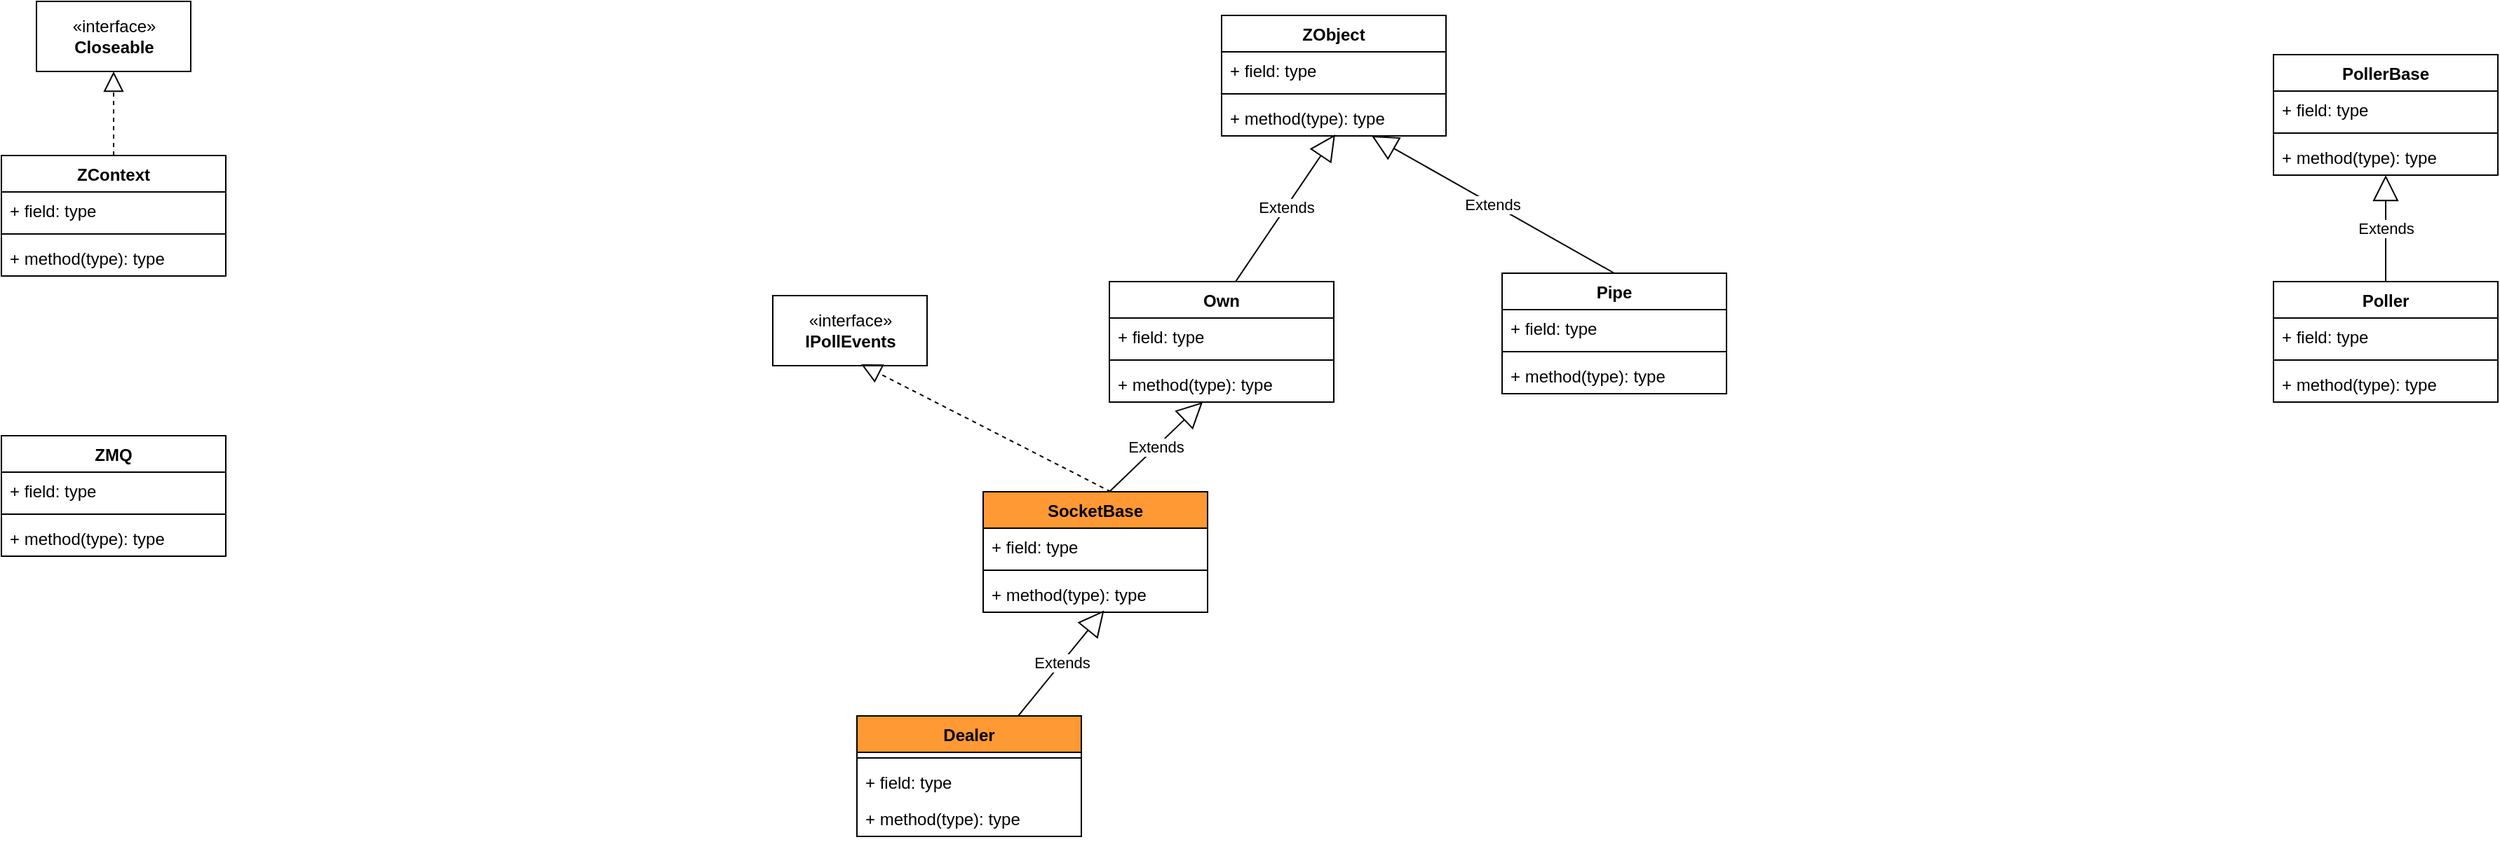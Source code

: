 <mxfile version="13.7.9" type="device"><diagram id="KtQq6QUo0BdMAy6Nlcpq" name="jeromq"><mxGraphModel dx="1186" dy="601" grid="1" gridSize="10" guides="1" tooltips="1" connect="1" arrows="1" fold="1" page="1" pageScale="1" pageWidth="3300" pageHeight="4681" math="0" shadow="0"><root><mxCell id="0"/><mxCell id="1" parent="0"/><mxCell id="TGAy6eZRmFOoM5wEiCZu-1" value="ZContext" style="swimlane;fontStyle=1;align=center;verticalAlign=top;childLayout=stackLayout;horizontal=1;startSize=26;horizontalStack=0;resizeParent=1;resizeParentMax=0;resizeLast=0;collapsible=1;marginBottom=0;" parent="1" vertex="1"><mxGeometry x="320" y="200" width="160" height="86" as="geometry"/></mxCell><mxCell id="TGAy6eZRmFOoM5wEiCZu-6" value="" style="endArrow=block;dashed=1;endFill=0;endSize=12;html=1;entryX=0.5;entryY=1;entryDx=0;entryDy=0;" parent="TGAy6eZRmFOoM5wEiCZu-1" target="TGAy6eZRmFOoM5wEiCZu-5" edge="1"><mxGeometry width="160" relative="1" as="geometry"><mxPoint x="80" as="sourcePoint"/><mxPoint x="240" as="targetPoint"/></mxGeometry></mxCell><mxCell id="TGAy6eZRmFOoM5wEiCZu-2" value="+ field: type" style="text;strokeColor=none;fillColor=none;align=left;verticalAlign=top;spacingLeft=4;spacingRight=4;overflow=hidden;rotatable=0;points=[[0,0.5],[1,0.5]];portConstraint=eastwest;" parent="TGAy6eZRmFOoM5wEiCZu-1" vertex="1"><mxGeometry y="26" width="160" height="26" as="geometry"/></mxCell><mxCell id="TGAy6eZRmFOoM5wEiCZu-3" value="" style="line;strokeWidth=1;fillColor=none;align=left;verticalAlign=middle;spacingTop=-1;spacingLeft=3;spacingRight=3;rotatable=0;labelPosition=right;points=[];portConstraint=eastwest;" parent="TGAy6eZRmFOoM5wEiCZu-1" vertex="1"><mxGeometry y="52" width="160" height="8" as="geometry"/></mxCell><mxCell id="TGAy6eZRmFOoM5wEiCZu-4" value="+ method(type): type" style="text;strokeColor=none;fillColor=none;align=left;verticalAlign=top;spacingLeft=4;spacingRight=4;overflow=hidden;rotatable=0;points=[[0,0.5],[1,0.5]];portConstraint=eastwest;" parent="TGAy6eZRmFOoM5wEiCZu-1" vertex="1"><mxGeometry y="60" width="160" height="26" as="geometry"/></mxCell><mxCell id="TGAy6eZRmFOoM5wEiCZu-5" value="«interface»&lt;br&gt;&lt;b&gt;Closeable&lt;/b&gt;" style="html=1;" parent="1" vertex="1"><mxGeometry x="345" y="90" width="110" height="50" as="geometry"/></mxCell><mxCell id="9UYnDNH8XCvl3jqj9jn5-9" value="Extends" style="endArrow=block;endSize=16;endFill=0;html=1;entryX=0.539;entryY=0.951;entryDx=0;entryDy=0;entryPerimeter=0;" parent="1" source="9UYnDNH8XCvl3jqj9jn5-5" target="9UYnDNH8XCvl3jqj9jn5-4" edge="1"><mxGeometry width="160" relative="1" as="geometry"><mxPoint x="1030" y="596" as="sourcePoint"/><mxPoint x="1180" y="590" as="targetPoint"/></mxGeometry></mxCell><mxCell id="rf2wekbWYPh8v24TO7FQ-1" value="ZMQ" style="swimlane;fontStyle=1;align=center;verticalAlign=top;childLayout=stackLayout;horizontal=1;startSize=26;horizontalStack=0;resizeParent=1;resizeParentMax=0;resizeLast=0;collapsible=1;marginBottom=0;" vertex="1" parent="1"><mxGeometry x="320" y="400" width="160" height="86" as="geometry"/></mxCell><mxCell id="rf2wekbWYPh8v24TO7FQ-2" value="+ field: type" style="text;strokeColor=none;fillColor=none;align=left;verticalAlign=top;spacingLeft=4;spacingRight=4;overflow=hidden;rotatable=0;points=[[0,0.5],[1,0.5]];portConstraint=eastwest;" vertex="1" parent="rf2wekbWYPh8v24TO7FQ-1"><mxGeometry y="26" width="160" height="26" as="geometry"/></mxCell><mxCell id="rf2wekbWYPh8v24TO7FQ-3" value="" style="line;strokeWidth=1;fillColor=none;align=left;verticalAlign=middle;spacingTop=-1;spacingLeft=3;spacingRight=3;rotatable=0;labelPosition=right;points=[];portConstraint=eastwest;" vertex="1" parent="rf2wekbWYPh8v24TO7FQ-1"><mxGeometry y="52" width="160" height="8" as="geometry"/></mxCell><mxCell id="rf2wekbWYPh8v24TO7FQ-4" value="+ method(type): type" style="text;strokeColor=none;fillColor=none;align=left;verticalAlign=top;spacingLeft=4;spacingRight=4;overflow=hidden;rotatable=0;points=[[0,0.5],[1,0.5]];portConstraint=eastwest;" vertex="1" parent="rf2wekbWYPh8v24TO7FQ-1"><mxGeometry y="60" width="160" height="26" as="geometry"/></mxCell><mxCell id="9UYnDNH8XCvl3jqj9jn5-1" value="SocketBase" style="swimlane;fontStyle=1;align=center;verticalAlign=top;childLayout=stackLayout;horizontal=1;startSize=26;horizontalStack=0;resizeParent=1;resizeParentMax=0;resizeLast=0;collapsible=1;marginBottom=0;fillColor=#FF9933;" parent="1" vertex="1"><mxGeometry x="1020" y="440" width="160" height="86" as="geometry"/></mxCell><mxCell id="rf2wekbWYPh8v24TO7FQ-13" value="Extends" style="endArrow=block;endSize=16;endFill=0;html=1;" edge="1" parent="9UYnDNH8XCvl3jqj9jn5-1" target="rf2wekbWYPh8v24TO7FQ-8"><mxGeometry width="160" relative="1" as="geometry"><mxPoint x="90" as="sourcePoint"/><mxPoint x="250" as="targetPoint"/></mxGeometry></mxCell><mxCell id="9UYnDNH8XCvl3jqj9jn5-2" value="+ field: type" style="text;strokeColor=none;fillColor=none;align=left;verticalAlign=top;spacingLeft=4;spacingRight=4;overflow=hidden;rotatable=0;points=[[0,0.5],[1,0.5]];portConstraint=eastwest;" parent="9UYnDNH8XCvl3jqj9jn5-1" vertex="1"><mxGeometry y="26" width="160" height="26" as="geometry"/></mxCell><mxCell id="9UYnDNH8XCvl3jqj9jn5-3" value="" style="line;strokeWidth=1;fillColor=none;align=left;verticalAlign=middle;spacingTop=-1;spacingLeft=3;spacingRight=3;rotatable=0;labelPosition=right;points=[];portConstraint=eastwest;" parent="9UYnDNH8XCvl3jqj9jn5-1" vertex="1"><mxGeometry y="52" width="160" height="8" as="geometry"/></mxCell><mxCell id="9UYnDNH8XCvl3jqj9jn5-4" value="+ method(type): type" style="text;strokeColor=none;fillColor=none;align=left;verticalAlign=top;spacingLeft=4;spacingRight=4;overflow=hidden;rotatable=0;points=[[0,0.5],[1,0.5]];portConstraint=eastwest;" parent="9UYnDNH8XCvl3jqj9jn5-1" vertex="1"><mxGeometry y="60" width="160" height="26" as="geometry"/></mxCell><mxCell id="9UYnDNH8XCvl3jqj9jn5-5" value="Dealer" style="swimlane;fontStyle=1;align=center;verticalAlign=top;childLayout=stackLayout;horizontal=1;startSize=26;horizontalStack=0;resizeParent=1;resizeParentMax=0;resizeLast=0;collapsible=1;marginBottom=0;fillColor=#FF9933;" parent="1" vertex="1"><mxGeometry x="930" y="600" width="160" height="86" as="geometry"/></mxCell><mxCell id="9UYnDNH8XCvl3jqj9jn5-7" value="" style="line;strokeWidth=1;fillColor=none;align=left;verticalAlign=middle;spacingTop=-1;spacingLeft=3;spacingRight=3;rotatable=0;labelPosition=right;points=[];portConstraint=eastwest;" parent="9UYnDNH8XCvl3jqj9jn5-5" vertex="1"><mxGeometry y="26" width="160" height="8" as="geometry"/></mxCell><mxCell id="9UYnDNH8XCvl3jqj9jn5-6" value="+ field: type" style="text;strokeColor=none;fillColor=none;align=left;verticalAlign=top;spacingLeft=4;spacingRight=4;overflow=hidden;rotatable=0;points=[[0,0.5],[1,0.5]];portConstraint=eastwest;" parent="9UYnDNH8XCvl3jqj9jn5-5" vertex="1"><mxGeometry y="34" width="160" height="26" as="geometry"/></mxCell><mxCell id="9UYnDNH8XCvl3jqj9jn5-8" value="+ method(type): type" style="text;strokeColor=none;fillColor=none;align=left;verticalAlign=top;spacingLeft=4;spacingRight=4;overflow=hidden;rotatable=0;points=[[0,0.5],[1,0.5]];portConstraint=eastwest;" parent="9UYnDNH8XCvl3jqj9jn5-5" vertex="1"><mxGeometry y="60" width="160" height="26" as="geometry"/></mxCell><mxCell id="rf2wekbWYPh8v24TO7FQ-5" value="Own" style="swimlane;fontStyle=1;align=center;verticalAlign=top;childLayout=stackLayout;horizontal=1;startSize=26;horizontalStack=0;resizeParent=1;resizeParentMax=0;resizeLast=0;collapsible=1;marginBottom=0;" vertex="1" parent="1"><mxGeometry x="1110" y="290" width="160" height="86" as="geometry"/></mxCell><mxCell id="rf2wekbWYPh8v24TO7FQ-18" value="Extends" style="endArrow=block;endSize=16;endFill=0;html=1;entryX=0.506;entryY=0.962;entryDx=0;entryDy=0;entryPerimeter=0;" edge="1" parent="rf2wekbWYPh8v24TO7FQ-5" target="rf2wekbWYPh8v24TO7FQ-17"><mxGeometry width="160" relative="1" as="geometry"><mxPoint x="90" as="sourcePoint"/><mxPoint x="250" as="targetPoint"/></mxGeometry></mxCell><mxCell id="rf2wekbWYPh8v24TO7FQ-6" value="+ field: type" style="text;strokeColor=none;fillColor=none;align=left;verticalAlign=top;spacingLeft=4;spacingRight=4;overflow=hidden;rotatable=0;points=[[0,0.5],[1,0.5]];portConstraint=eastwest;" vertex="1" parent="rf2wekbWYPh8v24TO7FQ-5"><mxGeometry y="26" width="160" height="26" as="geometry"/></mxCell><mxCell id="rf2wekbWYPh8v24TO7FQ-7" value="" style="line;strokeWidth=1;fillColor=none;align=left;verticalAlign=middle;spacingTop=-1;spacingLeft=3;spacingRight=3;rotatable=0;labelPosition=right;points=[];portConstraint=eastwest;" vertex="1" parent="rf2wekbWYPh8v24TO7FQ-5"><mxGeometry y="52" width="160" height="8" as="geometry"/></mxCell><mxCell id="rf2wekbWYPh8v24TO7FQ-8" value="+ method(type): type" style="text;strokeColor=none;fillColor=none;align=left;verticalAlign=top;spacingLeft=4;spacingRight=4;overflow=hidden;rotatable=0;points=[[0,0.5],[1,0.5]];portConstraint=eastwest;" vertex="1" parent="rf2wekbWYPh8v24TO7FQ-5"><mxGeometry y="60" width="160" height="26" as="geometry"/></mxCell><mxCell id="rf2wekbWYPh8v24TO7FQ-14" value="ZObject" style="swimlane;fontStyle=1;align=center;verticalAlign=top;childLayout=stackLayout;horizontal=1;startSize=26;horizontalStack=0;resizeParent=1;resizeParentMax=0;resizeLast=0;collapsible=1;marginBottom=0;" vertex="1" parent="1"><mxGeometry x="1190" y="100" width="160" height="86" as="geometry"/></mxCell><mxCell id="rf2wekbWYPh8v24TO7FQ-15" value="+ field: type" style="text;strokeColor=none;fillColor=none;align=left;verticalAlign=top;spacingLeft=4;spacingRight=4;overflow=hidden;rotatable=0;points=[[0,0.5],[1,0.5]];portConstraint=eastwest;" vertex="1" parent="rf2wekbWYPh8v24TO7FQ-14"><mxGeometry y="26" width="160" height="26" as="geometry"/></mxCell><mxCell id="rf2wekbWYPh8v24TO7FQ-16" value="" style="line;strokeWidth=1;fillColor=none;align=left;verticalAlign=middle;spacingTop=-1;spacingLeft=3;spacingRight=3;rotatable=0;labelPosition=right;points=[];portConstraint=eastwest;" vertex="1" parent="rf2wekbWYPh8v24TO7FQ-14"><mxGeometry y="52" width="160" height="8" as="geometry"/></mxCell><mxCell id="rf2wekbWYPh8v24TO7FQ-17" value="+ method(type): type" style="text;strokeColor=none;fillColor=none;align=left;verticalAlign=top;spacingLeft=4;spacingRight=4;overflow=hidden;rotatable=0;points=[[0,0.5],[1,0.5]];portConstraint=eastwest;" vertex="1" parent="rf2wekbWYPh8v24TO7FQ-14"><mxGeometry y="60" width="160" height="26" as="geometry"/></mxCell><mxCell id="rf2wekbWYPh8v24TO7FQ-19" value="«interface»&lt;br&gt;&lt;b&gt;IPollEvents&lt;/b&gt;" style="html=1;" vertex="1" parent="1"><mxGeometry x="870" y="300" width="110" height="50" as="geometry"/></mxCell><mxCell id="rf2wekbWYPh8v24TO7FQ-20" value="" style="endArrow=block;dashed=1;endFill=0;endSize=12;html=1;entryX=0.573;entryY=0.98;entryDx=0;entryDy=0;entryPerimeter=0;exitX=0.569;exitY=0;exitDx=0;exitDy=0;exitPerimeter=0;" edge="1" parent="1" source="9UYnDNH8XCvl3jqj9jn5-1" target="rf2wekbWYPh8v24TO7FQ-19"><mxGeometry width="160" relative="1" as="geometry"><mxPoint x="1100" y="440" as="sourcePoint"/><mxPoint x="1260" y="440" as="targetPoint"/></mxGeometry></mxCell><mxCell id="rf2wekbWYPh8v24TO7FQ-21" value="Pipe" style="swimlane;fontStyle=1;align=center;verticalAlign=top;childLayout=stackLayout;horizontal=1;startSize=26;horizontalStack=0;resizeParent=1;resizeParentMax=0;resizeLast=0;collapsible=1;marginBottom=0;" vertex="1" parent="1"><mxGeometry x="1390" y="284" width="160" height="86" as="geometry"/></mxCell><mxCell id="rf2wekbWYPh8v24TO7FQ-22" value="+ field: type" style="text;strokeColor=none;fillColor=none;align=left;verticalAlign=top;spacingLeft=4;spacingRight=4;overflow=hidden;rotatable=0;points=[[0,0.5],[1,0.5]];portConstraint=eastwest;" vertex="1" parent="rf2wekbWYPh8v24TO7FQ-21"><mxGeometry y="26" width="160" height="26" as="geometry"/></mxCell><mxCell id="rf2wekbWYPh8v24TO7FQ-23" value="" style="line;strokeWidth=1;fillColor=none;align=left;verticalAlign=middle;spacingTop=-1;spacingLeft=3;spacingRight=3;rotatable=0;labelPosition=right;points=[];portConstraint=eastwest;" vertex="1" parent="rf2wekbWYPh8v24TO7FQ-21"><mxGeometry y="52" width="160" height="8" as="geometry"/></mxCell><mxCell id="rf2wekbWYPh8v24TO7FQ-24" value="+ method(type): type" style="text;strokeColor=none;fillColor=none;align=left;verticalAlign=top;spacingLeft=4;spacingRight=4;overflow=hidden;rotatable=0;points=[[0,0.5],[1,0.5]];portConstraint=eastwest;" vertex="1" parent="rf2wekbWYPh8v24TO7FQ-21"><mxGeometry y="60" width="160" height="26" as="geometry"/></mxCell><mxCell id="rf2wekbWYPh8v24TO7FQ-25" value="Extends" style="endArrow=block;endSize=16;endFill=0;html=1;entryX=0.669;entryY=1;entryDx=0;entryDy=0;entryPerimeter=0;exitX=0.5;exitY=0;exitDx=0;exitDy=0;" edge="1" parent="1" source="rf2wekbWYPh8v24TO7FQ-21" target="rf2wekbWYPh8v24TO7FQ-17"><mxGeometry width="160" relative="1" as="geometry"><mxPoint x="1480" y="280" as="sourcePoint"/><mxPoint x="1310" y="200" as="targetPoint"/></mxGeometry></mxCell><mxCell id="rf2wekbWYPh8v24TO7FQ-26" value="PollerBase" style="swimlane;fontStyle=1;align=center;verticalAlign=top;childLayout=stackLayout;horizontal=1;startSize=26;horizontalStack=0;resizeParent=1;resizeParentMax=0;resizeLast=0;collapsible=1;marginBottom=0;" vertex="1" parent="1"><mxGeometry x="1940" y="128" width="160" height="86" as="geometry"/></mxCell><mxCell id="rf2wekbWYPh8v24TO7FQ-27" value="+ field: type" style="text;strokeColor=none;fillColor=none;align=left;verticalAlign=top;spacingLeft=4;spacingRight=4;overflow=hidden;rotatable=0;points=[[0,0.5],[1,0.5]];portConstraint=eastwest;" vertex="1" parent="rf2wekbWYPh8v24TO7FQ-26"><mxGeometry y="26" width="160" height="26" as="geometry"/></mxCell><mxCell id="rf2wekbWYPh8v24TO7FQ-28" value="" style="line;strokeWidth=1;fillColor=none;align=left;verticalAlign=middle;spacingTop=-1;spacingLeft=3;spacingRight=3;rotatable=0;labelPosition=right;points=[];portConstraint=eastwest;" vertex="1" parent="rf2wekbWYPh8v24TO7FQ-26"><mxGeometry y="52" width="160" height="8" as="geometry"/></mxCell><mxCell id="rf2wekbWYPh8v24TO7FQ-29" value="+ method(type): type" style="text;strokeColor=none;fillColor=none;align=left;verticalAlign=top;spacingLeft=4;spacingRight=4;overflow=hidden;rotatable=0;points=[[0,0.5],[1,0.5]];portConstraint=eastwest;" vertex="1" parent="rf2wekbWYPh8v24TO7FQ-26"><mxGeometry y="60" width="160" height="26" as="geometry"/></mxCell><mxCell id="rf2wekbWYPh8v24TO7FQ-30" value="Poller" style="swimlane;fontStyle=1;align=center;verticalAlign=top;childLayout=stackLayout;horizontal=1;startSize=26;horizontalStack=0;resizeParent=1;resizeParentMax=0;resizeLast=0;collapsible=1;marginBottom=0;" vertex="1" parent="1"><mxGeometry x="1940" y="290" width="160" height="86" as="geometry"/></mxCell><mxCell id="rf2wekbWYPh8v24TO7FQ-34" value="Extends" style="endArrow=block;endSize=16;endFill=0;html=1;" edge="1" parent="rf2wekbWYPh8v24TO7FQ-30" target="rf2wekbWYPh8v24TO7FQ-29"><mxGeometry width="160" relative="1" as="geometry"><mxPoint x="80" as="sourcePoint"/><mxPoint x="240" as="targetPoint"/></mxGeometry></mxCell><mxCell id="rf2wekbWYPh8v24TO7FQ-31" value="+ field: type" style="text;strokeColor=none;fillColor=none;align=left;verticalAlign=top;spacingLeft=4;spacingRight=4;overflow=hidden;rotatable=0;points=[[0,0.5],[1,0.5]];portConstraint=eastwest;" vertex="1" parent="rf2wekbWYPh8v24TO7FQ-30"><mxGeometry y="26" width="160" height="26" as="geometry"/></mxCell><mxCell id="rf2wekbWYPh8v24TO7FQ-32" value="" style="line;strokeWidth=1;fillColor=none;align=left;verticalAlign=middle;spacingTop=-1;spacingLeft=3;spacingRight=3;rotatable=0;labelPosition=right;points=[];portConstraint=eastwest;" vertex="1" parent="rf2wekbWYPh8v24TO7FQ-30"><mxGeometry y="52" width="160" height="8" as="geometry"/></mxCell><mxCell id="rf2wekbWYPh8v24TO7FQ-33" value="+ method(type): type" style="text;strokeColor=none;fillColor=none;align=left;verticalAlign=top;spacingLeft=4;spacingRight=4;overflow=hidden;rotatable=0;points=[[0,0.5],[1,0.5]];portConstraint=eastwest;" vertex="1" parent="rf2wekbWYPh8v24TO7FQ-30"><mxGeometry y="60" width="160" height="26" as="geometry"/></mxCell></root></mxGraphModel></diagram></mxfile>